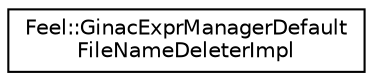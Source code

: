 digraph "Graphical Class Hierarchy"
{
 // LATEX_PDF_SIZE
  edge [fontname="Helvetica",fontsize="10",labelfontname="Helvetica",labelfontsize="10"];
  node [fontname="Helvetica",fontsize="10",shape=record];
  rankdir="LR";
  Node0 [label="Feel::GinacExprManagerDefault\lFileNameDeleterImpl",height=0.2,width=0.4,color="black", fillcolor="white", style="filled",URL="$structFeel_1_1GinacExprManagerDefaultFileNameDeleterImpl.html",tooltip=" "];
}
